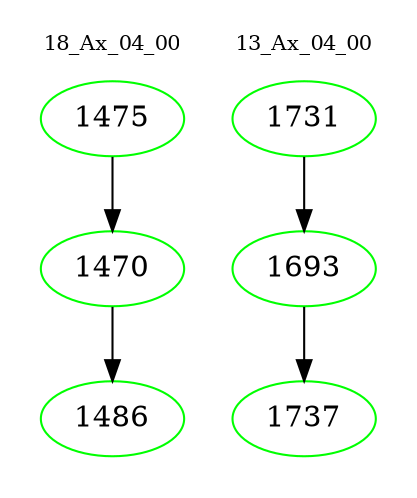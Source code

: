 digraph{
subgraph cluster_0 {
color = white
label = "18_Ax_04_00";
fontsize=10;
T0_1475 [label="1475", color="green"]
T0_1475 -> T0_1470 [color="black"]
T0_1470 [label="1470", color="green"]
T0_1470 -> T0_1486 [color="black"]
T0_1486 [label="1486", color="green"]
}
subgraph cluster_1 {
color = white
label = "13_Ax_04_00";
fontsize=10;
T1_1731 [label="1731", color="green"]
T1_1731 -> T1_1693 [color="black"]
T1_1693 [label="1693", color="green"]
T1_1693 -> T1_1737 [color="black"]
T1_1737 [label="1737", color="green"]
}
}
